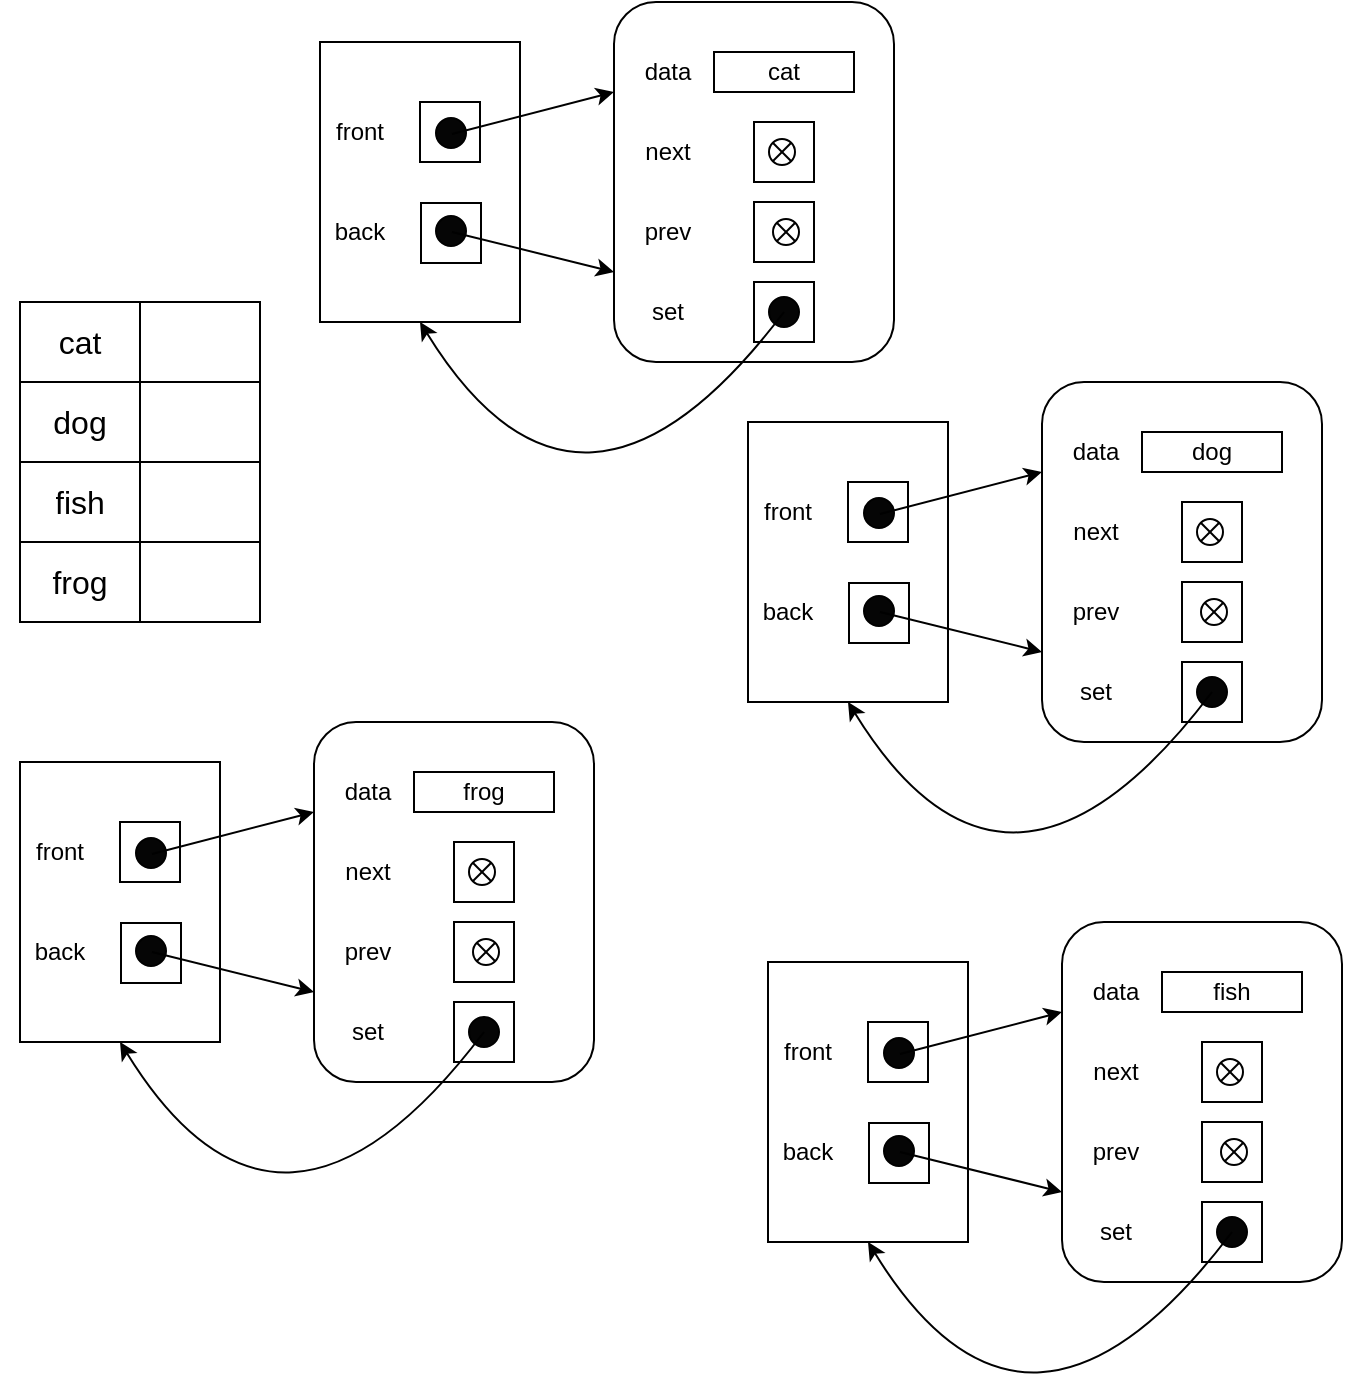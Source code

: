 <mxfile version="20.8.19" type="github">
  <diagram name="第 1 页" id="GiBOQHFT7XzUcaniyEGX">
    <mxGraphModel dx="1050" dy="566" grid="1" gridSize="10" guides="1" tooltips="1" connect="1" arrows="1" fold="1" page="1" pageScale="1" pageWidth="827" pageHeight="1169" math="0" shadow="0">
      <root>
        <mxCell id="0" />
        <mxCell id="1" parent="0" />
        <mxCell id="z5tMKnNC0yyqLdrw48rh-1" value="" style="shape=table;startSize=0;container=1;collapsible=0;childLayout=tableLayout;fontSize=16;" parent="1" vertex="1">
          <mxGeometry x="120" y="170" width="120" height="160" as="geometry" />
        </mxCell>
        <mxCell id="z5tMKnNC0yyqLdrw48rh-2" value="" style="shape=tableRow;horizontal=0;startSize=0;swimlaneHead=0;swimlaneBody=0;strokeColor=inherit;top=0;left=0;bottom=0;right=0;collapsible=0;dropTarget=0;fillColor=none;points=[[0,0.5],[1,0.5]];portConstraint=eastwest;fontSize=16;" parent="z5tMKnNC0yyqLdrw48rh-1" vertex="1">
          <mxGeometry width="120" height="40" as="geometry" />
        </mxCell>
        <mxCell id="z5tMKnNC0yyqLdrw48rh-3" value="cat" style="shape=partialRectangle;html=1;whiteSpace=wrap;connectable=0;strokeColor=inherit;overflow=hidden;fillColor=none;top=0;left=0;bottom=0;right=0;pointerEvents=1;fontSize=16;" parent="z5tMKnNC0yyqLdrw48rh-2" vertex="1">
          <mxGeometry width="60" height="40" as="geometry">
            <mxRectangle width="60" height="40" as="alternateBounds" />
          </mxGeometry>
        </mxCell>
        <mxCell id="z5tMKnNC0yyqLdrw48rh-4" value="" style="shape=partialRectangle;html=1;whiteSpace=wrap;connectable=0;strokeColor=inherit;overflow=hidden;fillColor=none;top=0;left=0;bottom=0;right=0;pointerEvents=1;fontSize=16;" parent="z5tMKnNC0yyqLdrw48rh-2" vertex="1">
          <mxGeometry x="60" width="60" height="40" as="geometry">
            <mxRectangle width="60" height="40" as="alternateBounds" />
          </mxGeometry>
        </mxCell>
        <mxCell id="z5tMKnNC0yyqLdrw48rh-6" value="" style="shape=tableRow;horizontal=0;startSize=0;swimlaneHead=0;swimlaneBody=0;strokeColor=inherit;top=0;left=0;bottom=0;right=0;collapsible=0;dropTarget=0;fillColor=none;points=[[0,0.5],[1,0.5]];portConstraint=eastwest;fontSize=16;" parent="z5tMKnNC0yyqLdrw48rh-1" vertex="1">
          <mxGeometry y="40" width="120" height="40" as="geometry" />
        </mxCell>
        <mxCell id="z5tMKnNC0yyqLdrw48rh-7" value="dog" style="shape=partialRectangle;html=1;whiteSpace=wrap;connectable=0;strokeColor=inherit;overflow=hidden;fillColor=none;top=0;left=0;bottom=0;right=0;pointerEvents=1;fontSize=16;" parent="z5tMKnNC0yyqLdrw48rh-6" vertex="1">
          <mxGeometry width="60" height="40" as="geometry">
            <mxRectangle width="60" height="40" as="alternateBounds" />
          </mxGeometry>
        </mxCell>
        <mxCell id="z5tMKnNC0yyqLdrw48rh-8" value="" style="shape=partialRectangle;html=1;whiteSpace=wrap;connectable=0;strokeColor=inherit;overflow=hidden;fillColor=none;top=0;left=0;bottom=0;right=0;pointerEvents=1;fontSize=16;" parent="z5tMKnNC0yyqLdrw48rh-6" vertex="1">
          <mxGeometry x="60" width="60" height="40" as="geometry">
            <mxRectangle width="60" height="40" as="alternateBounds" />
          </mxGeometry>
        </mxCell>
        <mxCell id="z5tMKnNC0yyqLdrw48rh-10" value="" style="shape=tableRow;horizontal=0;startSize=0;swimlaneHead=0;swimlaneBody=0;strokeColor=inherit;top=0;left=0;bottom=0;right=0;collapsible=0;dropTarget=0;fillColor=none;points=[[0,0.5],[1,0.5]];portConstraint=eastwest;fontSize=16;" parent="z5tMKnNC0yyqLdrw48rh-1" vertex="1">
          <mxGeometry y="80" width="120" height="40" as="geometry" />
        </mxCell>
        <mxCell id="z5tMKnNC0yyqLdrw48rh-11" value="fish" style="shape=partialRectangle;html=1;whiteSpace=wrap;connectable=0;strokeColor=inherit;overflow=hidden;fillColor=none;top=0;left=0;bottom=0;right=0;pointerEvents=1;fontSize=16;" parent="z5tMKnNC0yyqLdrw48rh-10" vertex="1">
          <mxGeometry width="60" height="40" as="geometry">
            <mxRectangle width="60" height="40" as="alternateBounds" />
          </mxGeometry>
        </mxCell>
        <mxCell id="z5tMKnNC0yyqLdrw48rh-12" value="" style="shape=partialRectangle;html=1;whiteSpace=wrap;connectable=0;strokeColor=inherit;overflow=hidden;fillColor=none;top=0;left=0;bottom=0;right=0;pointerEvents=1;fontSize=16;" parent="z5tMKnNC0yyqLdrw48rh-10" vertex="1">
          <mxGeometry x="60" width="60" height="40" as="geometry">
            <mxRectangle width="60" height="40" as="alternateBounds" />
          </mxGeometry>
        </mxCell>
        <mxCell id="z5tMKnNC0yyqLdrw48rh-14" style="shape=tableRow;horizontal=0;startSize=0;swimlaneHead=0;swimlaneBody=0;strokeColor=inherit;top=0;left=0;bottom=0;right=0;collapsible=0;dropTarget=0;fillColor=none;points=[[0,0.5],[1,0.5]];portConstraint=eastwest;fontSize=16;" parent="z5tMKnNC0yyqLdrw48rh-1" vertex="1">
          <mxGeometry y="120" width="120" height="40" as="geometry" />
        </mxCell>
        <mxCell id="z5tMKnNC0yyqLdrw48rh-15" value="frog" style="shape=partialRectangle;html=1;whiteSpace=wrap;connectable=0;strokeColor=inherit;overflow=hidden;fillColor=none;top=0;left=0;bottom=0;right=0;pointerEvents=1;fontSize=16;" parent="z5tMKnNC0yyqLdrw48rh-14" vertex="1">
          <mxGeometry width="60" height="40" as="geometry">
            <mxRectangle width="60" height="40" as="alternateBounds" />
          </mxGeometry>
        </mxCell>
        <mxCell id="z5tMKnNC0yyqLdrw48rh-16" style="shape=partialRectangle;html=1;whiteSpace=wrap;connectable=0;strokeColor=inherit;overflow=hidden;fillColor=none;top=0;left=0;bottom=0;right=0;pointerEvents=1;fontSize=16;" parent="z5tMKnNC0yyqLdrw48rh-14" vertex="1">
          <mxGeometry x="60" width="60" height="40" as="geometry">
            <mxRectangle width="60" height="40" as="alternateBounds" />
          </mxGeometry>
        </mxCell>
        <mxCell id="z5tMKnNC0yyqLdrw48rh-20" value="" style="ellipse;whiteSpace=wrap;html=1;aspect=fixed;fillColor=#050505;container=0;" parent="1" vertex="1">
          <mxGeometry x="327" y="128" width="15" height="15" as="geometry" />
        </mxCell>
        <mxCell id="z5tMKnNC0yyqLdrw48rh-21" value="" style="ellipse;whiteSpace=wrap;html=1;aspect=fixed;fillColor=#050505;container=0;" parent="1" vertex="1">
          <mxGeometry x="328" y="127" width="15" height="15" as="geometry" />
        </mxCell>
        <mxCell id="z5tMKnNC0yyqLdrw48rh-23" value="" style="rounded=0;whiteSpace=wrap;html=1;movable=1;resizable=1;rotatable=1;deletable=1;editable=1;locked=0;connectable=1;" parent="1" vertex="1">
          <mxGeometry x="270" y="40" width="100" height="140" as="geometry" />
        </mxCell>
        <mxCell id="z5tMKnNC0yyqLdrw48rh-24" value="front" style="text;html=1;strokeColor=none;fillColor=none;align=center;verticalAlign=middle;whiteSpace=wrap;rounded=0;container=0;" parent="1" vertex="1">
          <mxGeometry x="260" y="70" width="60" height="30" as="geometry" />
        </mxCell>
        <mxCell id="z5tMKnNC0yyqLdrw48rh-25" value="back" style="text;html=1;strokeColor=none;fillColor=none;align=center;verticalAlign=middle;whiteSpace=wrap;rounded=0;container=0;" parent="1" vertex="1">
          <mxGeometry x="260" y="120" width="60" height="30" as="geometry" />
        </mxCell>
        <mxCell id="z5tMKnNC0yyqLdrw48rh-26" value="" style="rounded=0;whiteSpace=wrap;html=1;container=0;" parent="1" vertex="1">
          <mxGeometry x="320" y="70" width="30" height="30" as="geometry" />
        </mxCell>
        <mxCell id="z5tMKnNC0yyqLdrw48rh-27" value="" style="rounded=0;whiteSpace=wrap;html=1;container=0;" parent="1" vertex="1">
          <mxGeometry x="320.5" y="120.5" width="30" height="30" as="geometry" />
        </mxCell>
        <mxCell id="z5tMKnNC0yyqLdrw48rh-28" value="" style="ellipse;whiteSpace=wrap;html=1;aspect=fixed;fillColor=#050505;container=0;" parent="1" vertex="1">
          <mxGeometry x="328" y="78" width="15" height="15" as="geometry" />
        </mxCell>
        <mxCell id="z5tMKnNC0yyqLdrw48rh-29" value="" style="ellipse;whiteSpace=wrap;html=1;aspect=fixed;fillColor=#050505;container=0;" parent="1" vertex="1">
          <mxGeometry x="328" y="127" width="15" height="15" as="geometry" />
        </mxCell>
        <mxCell id="q4AhrPq9-A3EefYoWeDi-9" value="" style="endArrow=classic;html=1;curved=1;entryX=0;entryY=0.25;entryDx=0;entryDy=0;" edge="1" parent="1" target="z5tMKnNC0yyqLdrw48rh-31">
          <mxGeometry width="50" height="50" relative="1" as="geometry">
            <mxPoint x="336" y="86" as="sourcePoint" />
            <mxPoint x="580" y="150" as="targetPoint" />
          </mxGeometry>
        </mxCell>
        <mxCell id="z5tMKnNC0yyqLdrw48rh-31" value="" style="rounded=1;whiteSpace=wrap;html=1;movable=1;resizable=1;rotatable=1;deletable=1;editable=1;locked=0;connectable=1;" parent="1" vertex="1">
          <mxGeometry x="417" y="20" width="140" height="180" as="geometry" />
        </mxCell>
        <mxCell id="z5tMKnNC0yyqLdrw48rh-32" value="data" style="text;html=1;strokeColor=none;fillColor=none;align=center;verticalAlign=middle;whiteSpace=wrap;rounded=0;" parent="1" vertex="1">
          <mxGeometry x="414" y="40" width="60" height="30" as="geometry" />
        </mxCell>
        <mxCell id="z5tMKnNC0yyqLdrw48rh-33" value="next" style="text;html=1;strokeColor=none;fillColor=none;align=center;verticalAlign=middle;whiteSpace=wrap;rounded=0;" parent="1" vertex="1">
          <mxGeometry x="414" y="80" width="60" height="30" as="geometry" />
        </mxCell>
        <mxCell id="z5tMKnNC0yyqLdrw48rh-34" value="prev" style="text;html=1;strokeColor=none;fillColor=none;align=center;verticalAlign=middle;whiteSpace=wrap;rounded=0;" parent="1" vertex="1">
          <mxGeometry x="414" y="120" width="60" height="30" as="geometry" />
        </mxCell>
        <mxCell id="z5tMKnNC0yyqLdrw48rh-35" value="set" style="text;html=1;strokeColor=none;fillColor=none;align=center;verticalAlign=middle;whiteSpace=wrap;rounded=0;" parent="1" vertex="1">
          <mxGeometry x="414" y="160" width="60" height="30" as="geometry" />
        </mxCell>
        <mxCell id="z5tMKnNC0yyqLdrw48rh-36" value="cat" style="rounded=0;whiteSpace=wrap;html=1;" parent="1" vertex="1">
          <mxGeometry x="467" y="45" width="70" height="20" as="geometry" />
        </mxCell>
        <mxCell id="z5tMKnNC0yyqLdrw48rh-37" value="" style="rounded=0;whiteSpace=wrap;html=1;" parent="1" vertex="1">
          <mxGeometry x="487" y="80" width="30" height="30" as="geometry" />
        </mxCell>
        <mxCell id="z5tMKnNC0yyqLdrw48rh-38" value="" style="rounded=0;whiteSpace=wrap;html=1;" parent="1" vertex="1">
          <mxGeometry x="487" y="120" width="30" height="30" as="geometry" />
        </mxCell>
        <mxCell id="z5tMKnNC0yyqLdrw48rh-39" value="" style="rounded=0;whiteSpace=wrap;html=1;" parent="1" vertex="1">
          <mxGeometry x="487" y="160" width="30" height="30" as="geometry" />
        </mxCell>
        <mxCell id="z5tMKnNC0yyqLdrw48rh-42" value="" style="ellipse;whiteSpace=wrap;html=1;aspect=fixed;fillColor=#050505;container=0;" parent="1" vertex="1">
          <mxGeometry x="494.5" y="167.5" width="15" height="15" as="geometry" />
        </mxCell>
        <mxCell id="q4AhrPq9-A3EefYoWeDi-1" value="" style="shape=sumEllipse;perimeter=ellipsePerimeter;whiteSpace=wrap;html=1;backgroundOutline=1;" vertex="1" parent="1">
          <mxGeometry x="494.5" y="88.5" width="13" height="13" as="geometry" />
        </mxCell>
        <mxCell id="q4AhrPq9-A3EefYoWeDi-2" value="" style="shape=sumEllipse;perimeter=ellipsePerimeter;whiteSpace=wrap;html=1;backgroundOutline=1;" vertex="1" parent="1">
          <mxGeometry x="496.5" y="128.5" width="13" height="13" as="geometry" />
        </mxCell>
        <mxCell id="q4AhrPq9-A3EefYoWeDi-10" value="" style="endArrow=classic;html=1;curved=1;entryX=0;entryY=0.75;entryDx=0;entryDy=0;" edge="1" parent="1" target="z5tMKnNC0yyqLdrw48rh-31">
          <mxGeometry width="50" height="50" relative="1" as="geometry">
            <mxPoint x="336" y="135" as="sourcePoint" />
            <mxPoint x="580" y="150" as="targetPoint" />
          </mxGeometry>
        </mxCell>
        <mxCell id="q4AhrPq9-A3EefYoWeDi-3" value="" style="endArrow=classic;html=1;entryX=0.5;entryY=1;entryDx=0;entryDy=0;curved=1;" edge="1" parent="1" target="z5tMKnNC0yyqLdrw48rh-23">
          <mxGeometry width="50" height="50" relative="1" as="geometry">
            <mxPoint x="502" y="175" as="sourcePoint" />
            <mxPoint x="400" y="150" as="targetPoint" />
            <Array as="points">
              <mxPoint x="400" y="310" />
            </Array>
          </mxGeometry>
        </mxCell>
        <mxCell id="q4AhrPq9-A3EefYoWeDi-57" value="" style="ellipse;whiteSpace=wrap;html=1;aspect=fixed;fillColor=#050505;container=0;" vertex="1" parent="1">
          <mxGeometry x="541" y="318" width="15" height="15" as="geometry" />
        </mxCell>
        <mxCell id="q4AhrPq9-A3EefYoWeDi-58" value="" style="ellipse;whiteSpace=wrap;html=1;aspect=fixed;fillColor=#050505;container=0;" vertex="1" parent="1">
          <mxGeometry x="542" y="317" width="15" height="15" as="geometry" />
        </mxCell>
        <mxCell id="q4AhrPq9-A3EefYoWeDi-59" value="" style="rounded=0;whiteSpace=wrap;html=1;movable=1;resizable=1;rotatable=1;deletable=1;editable=1;locked=0;connectable=1;" vertex="1" parent="1">
          <mxGeometry x="484" y="230" width="100" height="140" as="geometry" />
        </mxCell>
        <mxCell id="q4AhrPq9-A3EefYoWeDi-60" value="front" style="text;html=1;strokeColor=none;fillColor=none;align=center;verticalAlign=middle;whiteSpace=wrap;rounded=0;container=0;" vertex="1" parent="1">
          <mxGeometry x="474" y="260" width="60" height="30" as="geometry" />
        </mxCell>
        <mxCell id="q4AhrPq9-A3EefYoWeDi-61" value="back" style="text;html=1;strokeColor=none;fillColor=none;align=center;verticalAlign=middle;whiteSpace=wrap;rounded=0;container=0;" vertex="1" parent="1">
          <mxGeometry x="474" y="310" width="60" height="30" as="geometry" />
        </mxCell>
        <mxCell id="q4AhrPq9-A3EefYoWeDi-62" value="" style="rounded=0;whiteSpace=wrap;html=1;container=0;" vertex="1" parent="1">
          <mxGeometry x="534" y="260" width="30" height="30" as="geometry" />
        </mxCell>
        <mxCell id="q4AhrPq9-A3EefYoWeDi-63" value="" style="rounded=0;whiteSpace=wrap;html=1;container=0;" vertex="1" parent="1">
          <mxGeometry x="534.5" y="310.5" width="30" height="30" as="geometry" />
        </mxCell>
        <mxCell id="q4AhrPq9-A3EefYoWeDi-64" value="" style="ellipse;whiteSpace=wrap;html=1;aspect=fixed;fillColor=#050505;container=0;" vertex="1" parent="1">
          <mxGeometry x="542" y="268" width="15" height="15" as="geometry" />
        </mxCell>
        <mxCell id="q4AhrPq9-A3EefYoWeDi-65" value="" style="ellipse;whiteSpace=wrap;html=1;aspect=fixed;fillColor=#050505;container=0;" vertex="1" parent="1">
          <mxGeometry x="542" y="317" width="15" height="15" as="geometry" />
        </mxCell>
        <mxCell id="q4AhrPq9-A3EefYoWeDi-66" value="" style="endArrow=classic;html=1;curved=1;entryX=0;entryY=0.25;entryDx=0;entryDy=0;rounded=0;" edge="1" target="q4AhrPq9-A3EefYoWeDi-67" parent="1">
          <mxGeometry width="50" height="50" relative="1" as="geometry">
            <mxPoint x="550" y="276" as="sourcePoint" />
            <mxPoint x="794" y="340" as="targetPoint" />
          </mxGeometry>
        </mxCell>
        <mxCell id="q4AhrPq9-A3EefYoWeDi-67" value="" style="rounded=1;whiteSpace=wrap;html=1;movable=1;resizable=1;rotatable=1;deletable=1;editable=1;locked=0;connectable=1;" vertex="1" parent="1">
          <mxGeometry x="631" y="210" width="140" height="180" as="geometry" />
        </mxCell>
        <mxCell id="q4AhrPq9-A3EefYoWeDi-68" value="data" style="text;html=1;strokeColor=none;fillColor=none;align=center;verticalAlign=middle;whiteSpace=wrap;rounded=0;" vertex="1" parent="1">
          <mxGeometry x="628" y="230" width="60" height="30" as="geometry" />
        </mxCell>
        <mxCell id="q4AhrPq9-A3EefYoWeDi-69" value="next" style="text;html=1;strokeColor=none;fillColor=none;align=center;verticalAlign=middle;whiteSpace=wrap;rounded=0;" vertex="1" parent="1">
          <mxGeometry x="628" y="270" width="60" height="30" as="geometry" />
        </mxCell>
        <mxCell id="q4AhrPq9-A3EefYoWeDi-70" value="prev" style="text;html=1;strokeColor=none;fillColor=none;align=center;verticalAlign=middle;whiteSpace=wrap;rounded=0;" vertex="1" parent="1">
          <mxGeometry x="628" y="310" width="60" height="30" as="geometry" />
        </mxCell>
        <mxCell id="q4AhrPq9-A3EefYoWeDi-71" value="set" style="text;html=1;strokeColor=none;fillColor=none;align=center;verticalAlign=middle;whiteSpace=wrap;rounded=0;" vertex="1" parent="1">
          <mxGeometry x="628" y="350" width="60" height="30" as="geometry" />
        </mxCell>
        <mxCell id="q4AhrPq9-A3EefYoWeDi-72" value="dog" style="rounded=0;whiteSpace=wrap;html=1;" vertex="1" parent="1">
          <mxGeometry x="681" y="235" width="70" height="20" as="geometry" />
        </mxCell>
        <mxCell id="q4AhrPq9-A3EefYoWeDi-73" value="" style="rounded=0;whiteSpace=wrap;html=1;" vertex="1" parent="1">
          <mxGeometry x="701" y="270" width="30" height="30" as="geometry" />
        </mxCell>
        <mxCell id="q4AhrPq9-A3EefYoWeDi-74" value="" style="rounded=0;whiteSpace=wrap;html=1;" vertex="1" parent="1">
          <mxGeometry x="701" y="310" width="30" height="30" as="geometry" />
        </mxCell>
        <mxCell id="q4AhrPq9-A3EefYoWeDi-75" value="" style="rounded=0;whiteSpace=wrap;html=1;" vertex="1" parent="1">
          <mxGeometry x="701" y="350" width="30" height="30" as="geometry" />
        </mxCell>
        <mxCell id="q4AhrPq9-A3EefYoWeDi-76" value="" style="ellipse;whiteSpace=wrap;html=1;aspect=fixed;fillColor=#050505;container=0;" vertex="1" parent="1">
          <mxGeometry x="708.5" y="357.5" width="15" height="15" as="geometry" />
        </mxCell>
        <mxCell id="q4AhrPq9-A3EefYoWeDi-77" value="" style="shape=sumEllipse;perimeter=ellipsePerimeter;whiteSpace=wrap;html=1;backgroundOutline=1;" vertex="1" parent="1">
          <mxGeometry x="708.5" y="278.5" width="13" height="13" as="geometry" />
        </mxCell>
        <mxCell id="q4AhrPq9-A3EefYoWeDi-78" value="" style="shape=sumEllipse;perimeter=ellipsePerimeter;whiteSpace=wrap;html=1;backgroundOutline=1;" vertex="1" parent="1">
          <mxGeometry x="710.5" y="318.5" width="13" height="13" as="geometry" />
        </mxCell>
        <mxCell id="q4AhrPq9-A3EefYoWeDi-79" value="" style="endArrow=classic;html=1;curved=1;entryX=0;entryY=0.75;entryDx=0;entryDy=0;rounded=0;" edge="1" target="q4AhrPq9-A3EefYoWeDi-67" parent="1">
          <mxGeometry width="50" height="50" relative="1" as="geometry">
            <mxPoint x="550" y="325" as="sourcePoint" />
            <mxPoint x="794" y="340" as="targetPoint" />
          </mxGeometry>
        </mxCell>
        <mxCell id="q4AhrPq9-A3EefYoWeDi-80" value="" style="endArrow=classic;html=1;entryX=0.5;entryY=1;entryDx=0;entryDy=0;curved=1;rounded=0;" edge="1" target="q4AhrPq9-A3EefYoWeDi-59" parent="1">
          <mxGeometry width="50" height="50" relative="1" as="geometry">
            <mxPoint x="716" y="365" as="sourcePoint" />
            <mxPoint x="614" y="340" as="targetPoint" />
            <Array as="points">
              <mxPoint x="614" y="500" />
            </Array>
          </mxGeometry>
        </mxCell>
        <mxCell id="q4AhrPq9-A3EefYoWeDi-81" value="" style="ellipse;whiteSpace=wrap;html=1;aspect=fixed;fillColor=#050505;container=0;" vertex="1" parent="1">
          <mxGeometry x="551" y="588" width="15" height="15" as="geometry" />
        </mxCell>
        <mxCell id="q4AhrPq9-A3EefYoWeDi-82" value="" style="ellipse;whiteSpace=wrap;html=1;aspect=fixed;fillColor=#050505;container=0;" vertex="1" parent="1">
          <mxGeometry x="552" y="587" width="15" height="15" as="geometry" />
        </mxCell>
        <mxCell id="q4AhrPq9-A3EefYoWeDi-83" value="" style="rounded=0;whiteSpace=wrap;html=1;movable=1;resizable=1;rotatable=1;deletable=1;editable=1;locked=0;connectable=1;" vertex="1" parent="1">
          <mxGeometry x="494" y="500" width="100" height="140" as="geometry" />
        </mxCell>
        <mxCell id="q4AhrPq9-A3EefYoWeDi-84" value="front" style="text;html=1;strokeColor=none;fillColor=none;align=center;verticalAlign=middle;whiteSpace=wrap;rounded=0;container=0;" vertex="1" parent="1">
          <mxGeometry x="484" y="530" width="60" height="30" as="geometry" />
        </mxCell>
        <mxCell id="q4AhrPq9-A3EefYoWeDi-85" value="back" style="text;html=1;strokeColor=none;fillColor=none;align=center;verticalAlign=middle;whiteSpace=wrap;rounded=0;container=0;" vertex="1" parent="1">
          <mxGeometry x="484" y="580" width="60" height="30" as="geometry" />
        </mxCell>
        <mxCell id="q4AhrPq9-A3EefYoWeDi-86" value="" style="rounded=0;whiteSpace=wrap;html=1;container=0;" vertex="1" parent="1">
          <mxGeometry x="544" y="530" width="30" height="30" as="geometry" />
        </mxCell>
        <mxCell id="q4AhrPq9-A3EefYoWeDi-87" value="" style="rounded=0;whiteSpace=wrap;html=1;container=0;" vertex="1" parent="1">
          <mxGeometry x="544.5" y="580.5" width="30" height="30" as="geometry" />
        </mxCell>
        <mxCell id="q4AhrPq9-A3EefYoWeDi-88" value="" style="ellipse;whiteSpace=wrap;html=1;aspect=fixed;fillColor=#050505;container=0;" vertex="1" parent="1">
          <mxGeometry x="552" y="538" width="15" height="15" as="geometry" />
        </mxCell>
        <mxCell id="q4AhrPq9-A3EefYoWeDi-89" value="" style="ellipse;whiteSpace=wrap;html=1;aspect=fixed;fillColor=#050505;container=0;" vertex="1" parent="1">
          <mxGeometry x="552" y="587" width="15" height="15" as="geometry" />
        </mxCell>
        <mxCell id="q4AhrPq9-A3EefYoWeDi-90" value="" style="endArrow=classic;html=1;curved=1;entryX=0;entryY=0.25;entryDx=0;entryDy=0;rounded=0;" edge="1" target="q4AhrPq9-A3EefYoWeDi-91" parent="1">
          <mxGeometry width="50" height="50" relative="1" as="geometry">
            <mxPoint x="560" y="546" as="sourcePoint" />
            <mxPoint x="804" y="610" as="targetPoint" />
          </mxGeometry>
        </mxCell>
        <mxCell id="q4AhrPq9-A3EefYoWeDi-91" value="" style="rounded=1;whiteSpace=wrap;html=1;movable=1;resizable=1;rotatable=1;deletable=1;editable=1;locked=0;connectable=1;" vertex="1" parent="1">
          <mxGeometry x="641" y="480" width="140" height="180" as="geometry" />
        </mxCell>
        <mxCell id="q4AhrPq9-A3EefYoWeDi-92" value="data" style="text;html=1;strokeColor=none;fillColor=none;align=center;verticalAlign=middle;whiteSpace=wrap;rounded=0;" vertex="1" parent="1">
          <mxGeometry x="638" y="500" width="60" height="30" as="geometry" />
        </mxCell>
        <mxCell id="q4AhrPq9-A3EefYoWeDi-93" value="next" style="text;html=1;strokeColor=none;fillColor=none;align=center;verticalAlign=middle;whiteSpace=wrap;rounded=0;" vertex="1" parent="1">
          <mxGeometry x="638" y="540" width="60" height="30" as="geometry" />
        </mxCell>
        <mxCell id="q4AhrPq9-A3EefYoWeDi-94" value="prev" style="text;html=1;strokeColor=none;fillColor=none;align=center;verticalAlign=middle;whiteSpace=wrap;rounded=0;" vertex="1" parent="1">
          <mxGeometry x="638" y="580" width="60" height="30" as="geometry" />
        </mxCell>
        <mxCell id="q4AhrPq9-A3EefYoWeDi-95" value="set" style="text;html=1;strokeColor=none;fillColor=none;align=center;verticalAlign=middle;whiteSpace=wrap;rounded=0;" vertex="1" parent="1">
          <mxGeometry x="638" y="620" width="60" height="30" as="geometry" />
        </mxCell>
        <mxCell id="q4AhrPq9-A3EefYoWeDi-96" value="fish" style="rounded=0;whiteSpace=wrap;html=1;" vertex="1" parent="1">
          <mxGeometry x="691" y="505" width="70" height="20" as="geometry" />
        </mxCell>
        <mxCell id="q4AhrPq9-A3EefYoWeDi-97" value="" style="rounded=0;whiteSpace=wrap;html=1;" vertex="1" parent="1">
          <mxGeometry x="711" y="540" width="30" height="30" as="geometry" />
        </mxCell>
        <mxCell id="q4AhrPq9-A3EefYoWeDi-98" value="" style="rounded=0;whiteSpace=wrap;html=1;" vertex="1" parent="1">
          <mxGeometry x="711" y="580" width="30" height="30" as="geometry" />
        </mxCell>
        <mxCell id="q4AhrPq9-A3EefYoWeDi-99" value="" style="rounded=0;whiteSpace=wrap;html=1;" vertex="1" parent="1">
          <mxGeometry x="711" y="620" width="30" height="30" as="geometry" />
        </mxCell>
        <mxCell id="q4AhrPq9-A3EefYoWeDi-100" value="" style="ellipse;whiteSpace=wrap;html=1;aspect=fixed;fillColor=#050505;container=0;" vertex="1" parent="1">
          <mxGeometry x="718.5" y="627.5" width="15" height="15" as="geometry" />
        </mxCell>
        <mxCell id="q4AhrPq9-A3EefYoWeDi-101" value="" style="shape=sumEllipse;perimeter=ellipsePerimeter;whiteSpace=wrap;html=1;backgroundOutline=1;" vertex="1" parent="1">
          <mxGeometry x="718.5" y="548.5" width="13" height="13" as="geometry" />
        </mxCell>
        <mxCell id="q4AhrPq9-A3EefYoWeDi-102" value="" style="shape=sumEllipse;perimeter=ellipsePerimeter;whiteSpace=wrap;html=1;backgroundOutline=1;" vertex="1" parent="1">
          <mxGeometry x="720.5" y="588.5" width="13" height="13" as="geometry" />
        </mxCell>
        <mxCell id="q4AhrPq9-A3EefYoWeDi-103" value="" style="endArrow=classic;html=1;curved=1;entryX=0;entryY=0.75;entryDx=0;entryDy=0;rounded=0;" edge="1" target="q4AhrPq9-A3EefYoWeDi-91" parent="1">
          <mxGeometry width="50" height="50" relative="1" as="geometry">
            <mxPoint x="560" y="595" as="sourcePoint" />
            <mxPoint x="804" y="610" as="targetPoint" />
          </mxGeometry>
        </mxCell>
        <mxCell id="q4AhrPq9-A3EefYoWeDi-104" value="" style="endArrow=classic;html=1;entryX=0.5;entryY=1;entryDx=0;entryDy=0;curved=1;rounded=0;" edge="1" target="q4AhrPq9-A3EefYoWeDi-83" parent="1">
          <mxGeometry width="50" height="50" relative="1" as="geometry">
            <mxPoint x="726" y="635" as="sourcePoint" />
            <mxPoint x="624" y="610" as="targetPoint" />
            <Array as="points">
              <mxPoint x="624" y="770" />
            </Array>
          </mxGeometry>
        </mxCell>
        <mxCell id="q4AhrPq9-A3EefYoWeDi-105" value="" style="ellipse;whiteSpace=wrap;html=1;aspect=fixed;fillColor=#050505;container=0;" vertex="1" parent="1">
          <mxGeometry x="177" y="488" width="15" height="15" as="geometry" />
        </mxCell>
        <mxCell id="q4AhrPq9-A3EefYoWeDi-106" value="" style="ellipse;whiteSpace=wrap;html=1;aspect=fixed;fillColor=#050505;container=0;" vertex="1" parent="1">
          <mxGeometry x="178" y="487" width="15" height="15" as="geometry" />
        </mxCell>
        <mxCell id="q4AhrPq9-A3EefYoWeDi-107" value="" style="rounded=0;whiteSpace=wrap;html=1;movable=1;resizable=1;rotatable=1;deletable=1;editable=1;locked=0;connectable=1;" vertex="1" parent="1">
          <mxGeometry x="120" y="400" width="100" height="140" as="geometry" />
        </mxCell>
        <mxCell id="q4AhrPq9-A3EefYoWeDi-108" value="front" style="text;html=1;strokeColor=none;fillColor=none;align=center;verticalAlign=middle;whiteSpace=wrap;rounded=0;container=0;" vertex="1" parent="1">
          <mxGeometry x="110" y="430" width="60" height="30" as="geometry" />
        </mxCell>
        <mxCell id="q4AhrPq9-A3EefYoWeDi-109" value="back" style="text;html=1;strokeColor=none;fillColor=none;align=center;verticalAlign=middle;whiteSpace=wrap;rounded=0;container=0;" vertex="1" parent="1">
          <mxGeometry x="110" y="480" width="60" height="30" as="geometry" />
        </mxCell>
        <mxCell id="q4AhrPq9-A3EefYoWeDi-110" value="" style="rounded=0;whiteSpace=wrap;html=1;container=0;" vertex="1" parent="1">
          <mxGeometry x="170" y="430" width="30" height="30" as="geometry" />
        </mxCell>
        <mxCell id="q4AhrPq9-A3EefYoWeDi-111" value="" style="rounded=0;whiteSpace=wrap;html=1;container=0;" vertex="1" parent="1">
          <mxGeometry x="170.5" y="480.5" width="30" height="30" as="geometry" />
        </mxCell>
        <mxCell id="q4AhrPq9-A3EefYoWeDi-112" value="" style="ellipse;whiteSpace=wrap;html=1;aspect=fixed;fillColor=#050505;container=0;" vertex="1" parent="1">
          <mxGeometry x="178" y="438" width="15" height="15" as="geometry" />
        </mxCell>
        <mxCell id="q4AhrPq9-A3EefYoWeDi-113" value="" style="ellipse;whiteSpace=wrap;html=1;aspect=fixed;fillColor=#050505;container=0;" vertex="1" parent="1">
          <mxGeometry x="178" y="487" width="15" height="15" as="geometry" />
        </mxCell>
        <mxCell id="q4AhrPq9-A3EefYoWeDi-114" value="" style="endArrow=classic;html=1;curved=1;entryX=0;entryY=0.25;entryDx=0;entryDy=0;rounded=0;" edge="1" target="q4AhrPq9-A3EefYoWeDi-115" parent="1">
          <mxGeometry width="50" height="50" relative="1" as="geometry">
            <mxPoint x="186" y="446" as="sourcePoint" />
            <mxPoint x="430" y="510" as="targetPoint" />
          </mxGeometry>
        </mxCell>
        <mxCell id="q4AhrPq9-A3EefYoWeDi-115" value="" style="rounded=1;whiteSpace=wrap;html=1;movable=1;resizable=1;rotatable=1;deletable=1;editable=1;locked=0;connectable=1;" vertex="1" parent="1">
          <mxGeometry x="267" y="380" width="140" height="180" as="geometry" />
        </mxCell>
        <mxCell id="q4AhrPq9-A3EefYoWeDi-116" value="data" style="text;html=1;strokeColor=none;fillColor=none;align=center;verticalAlign=middle;whiteSpace=wrap;rounded=0;" vertex="1" parent="1">
          <mxGeometry x="264" y="400" width="60" height="30" as="geometry" />
        </mxCell>
        <mxCell id="q4AhrPq9-A3EefYoWeDi-117" value="next" style="text;html=1;strokeColor=none;fillColor=none;align=center;verticalAlign=middle;whiteSpace=wrap;rounded=0;" vertex="1" parent="1">
          <mxGeometry x="264" y="440" width="60" height="30" as="geometry" />
        </mxCell>
        <mxCell id="q4AhrPq9-A3EefYoWeDi-118" value="prev" style="text;html=1;strokeColor=none;fillColor=none;align=center;verticalAlign=middle;whiteSpace=wrap;rounded=0;" vertex="1" parent="1">
          <mxGeometry x="264" y="480" width="60" height="30" as="geometry" />
        </mxCell>
        <mxCell id="q4AhrPq9-A3EefYoWeDi-119" value="set" style="text;html=1;strokeColor=none;fillColor=none;align=center;verticalAlign=middle;whiteSpace=wrap;rounded=0;" vertex="1" parent="1">
          <mxGeometry x="264" y="520" width="60" height="30" as="geometry" />
        </mxCell>
        <mxCell id="q4AhrPq9-A3EefYoWeDi-120" value="frog" style="rounded=0;whiteSpace=wrap;html=1;" vertex="1" parent="1">
          <mxGeometry x="317" y="405" width="70" height="20" as="geometry" />
        </mxCell>
        <mxCell id="q4AhrPq9-A3EefYoWeDi-121" value="" style="rounded=0;whiteSpace=wrap;html=1;" vertex="1" parent="1">
          <mxGeometry x="337" y="440" width="30" height="30" as="geometry" />
        </mxCell>
        <mxCell id="q4AhrPq9-A3EefYoWeDi-122" value="" style="rounded=0;whiteSpace=wrap;html=1;" vertex="1" parent="1">
          <mxGeometry x="337" y="480" width="30" height="30" as="geometry" />
        </mxCell>
        <mxCell id="q4AhrPq9-A3EefYoWeDi-123" value="" style="rounded=0;whiteSpace=wrap;html=1;" vertex="1" parent="1">
          <mxGeometry x="337" y="520" width="30" height="30" as="geometry" />
        </mxCell>
        <mxCell id="q4AhrPq9-A3EefYoWeDi-124" value="" style="ellipse;whiteSpace=wrap;html=1;aspect=fixed;fillColor=#050505;container=0;" vertex="1" parent="1">
          <mxGeometry x="344.5" y="527.5" width="15" height="15" as="geometry" />
        </mxCell>
        <mxCell id="q4AhrPq9-A3EefYoWeDi-125" value="" style="shape=sumEllipse;perimeter=ellipsePerimeter;whiteSpace=wrap;html=1;backgroundOutline=1;" vertex="1" parent="1">
          <mxGeometry x="344.5" y="448.5" width="13" height="13" as="geometry" />
        </mxCell>
        <mxCell id="q4AhrPq9-A3EefYoWeDi-126" value="" style="shape=sumEllipse;perimeter=ellipsePerimeter;whiteSpace=wrap;html=1;backgroundOutline=1;" vertex="1" parent="1">
          <mxGeometry x="346.5" y="488.5" width="13" height="13" as="geometry" />
        </mxCell>
        <mxCell id="q4AhrPq9-A3EefYoWeDi-127" value="" style="endArrow=classic;html=1;curved=1;entryX=0;entryY=0.75;entryDx=0;entryDy=0;rounded=0;" edge="1" target="q4AhrPq9-A3EefYoWeDi-115" parent="1">
          <mxGeometry width="50" height="50" relative="1" as="geometry">
            <mxPoint x="186" y="495" as="sourcePoint" />
            <mxPoint x="430" y="510" as="targetPoint" />
          </mxGeometry>
        </mxCell>
        <mxCell id="q4AhrPq9-A3EefYoWeDi-128" value="" style="endArrow=classic;html=1;entryX=0.5;entryY=1;entryDx=0;entryDy=0;curved=1;rounded=0;" edge="1" target="q4AhrPq9-A3EefYoWeDi-107" parent="1">
          <mxGeometry width="50" height="50" relative="1" as="geometry">
            <mxPoint x="352" y="535" as="sourcePoint" />
            <mxPoint x="250" y="510" as="targetPoint" />
            <Array as="points">
              <mxPoint x="250" y="670" />
            </Array>
          </mxGeometry>
        </mxCell>
      </root>
    </mxGraphModel>
  </diagram>
</mxfile>
